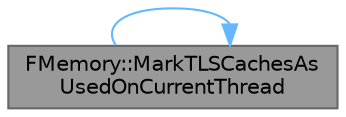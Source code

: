 digraph "FMemory::MarkTLSCachesAsUsedOnCurrentThread"
{
 // INTERACTIVE_SVG=YES
 // LATEX_PDF_SIZE
  bgcolor="transparent";
  edge [fontname=Helvetica,fontsize=10,labelfontname=Helvetica,labelfontsize=10];
  node [fontname=Helvetica,fontsize=10,shape=box,height=0.2,width=0.4];
  rankdir="LR";
  Node1 [id="Node000001",label="FMemory::MarkTLSCachesAs\lUsedOnCurrentThread",height=0.2,width=0.4,color="gray40", fillcolor="grey60", style="filled", fontcolor="black",tooltip="Mark TLS caches for the current thread as used."];
  Node1 -> Node1 [id="edge1_Node000001_Node000001",color="steelblue1",style="solid",tooltip=" "];
}
